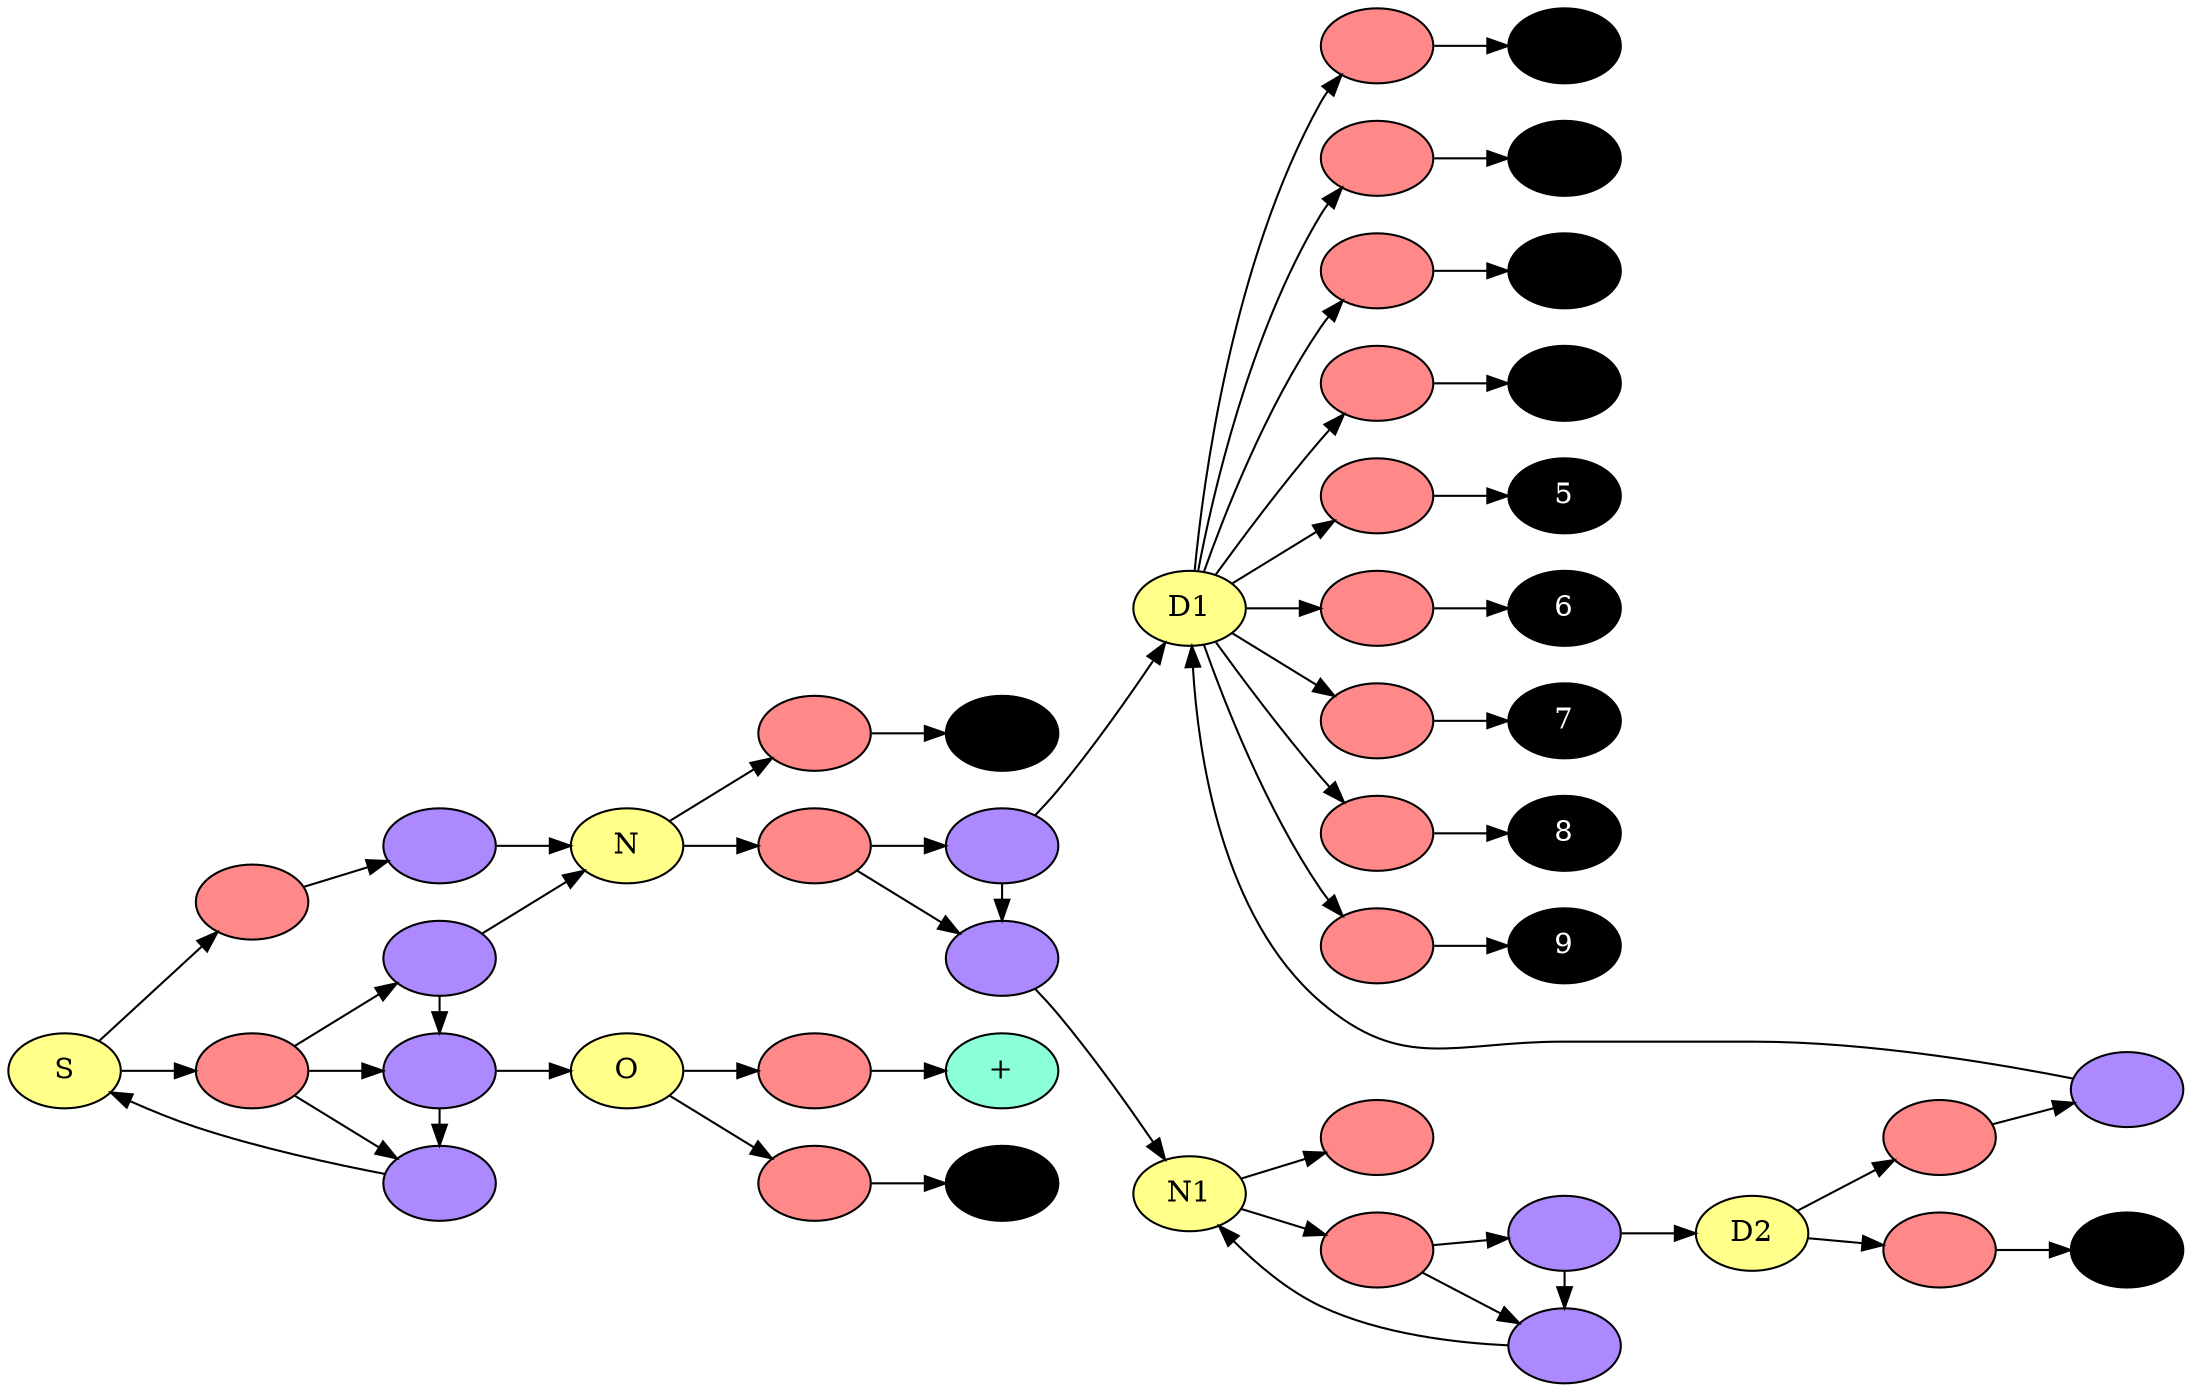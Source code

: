 digraph S {
  node[style=filled,fillcolor="#ffff89"]
  S
  O
  N
  D1
  N1
  D2

  node[label="",style=filled,fillcolor="#ff8989"]
  P1
  P2
  P3
  P4
  P5
  P6
  P7
  P8
  P9
  P10
  P11
  P12
  P13
  P14
  P15
  P16
  P17
  P18
  P19

  node[style=filled,fillcolor="#ac89ff"]
  F1
  F2
  F3
  F4
  F5
  F6
  F7
  F8
  F9
  
  node[label="0",fillcolor=".444 .46 !calc(10/12)"]
  "01"
  "02"
  node[label="\N"]
  "+"[fillcolor=".444 .46 1"]
  "-"[fillcolor=".444 .46 !calc(11/12)"]
  "1"[fillcolor=".444 .46 !calc(9/12)"]
  "2"[fillcolor=".444 .46 !calc(8/12)"]
  "3"[fillcolor=".444 .46 !calc(7/12)"]
  "4"[fillcolor=".444 .46 !calc(6/12)"]
  node[fontcolor=white]
  "5"[fillcolor=".444 .46 !calc(5/12)"]
  "6"[fillcolor=".444 .46 !calc(4/12)"]
  "7"[fillcolor=".444 .46 !calc(3/12)"]
  "8"[fillcolor=".444 .46 !calc(2/12)"]
  "9"[fillcolor=".444 .46 !calc(1/12)"]

  node[label="\N"]
  rankdir=LR
  S -> P1
  S -> P2
  P1 -> F1
  P2 -> F2
  P2 -> F3
  P2 -> F4
  F1 -> N
  F2 -> N
  F3 -> O
  F4 -> S
  F2 -> F3 -> F4
  {rank=same; F2 F3 F4}

  O -> P3
  O -> P4
  P3 -> "+"
  P4 -> "-"

  N -> P5
  N -> P6
  P5 -> "01"
  P6 -> F5
  P6 -> F6
  F5 -> D1
  F6 -> N1
  F5 -> F6
  {rank=same; F5 F6 }

  D1 -> P9
  D1 -> P10
  D1 -> P11
  D1 -> P12
  D1 -> P13
  D1 -> P14
  D1 -> P15
  D1 -> P16
  D1 -> P17
  P9 -> "1"
  P10 -> "2"
  P11 -> "3"
  P12 -> "4"
  P13 -> "5"
  P14 -> "6"
  P15 -> "7"
  P16 -> "8"
  P17 -> "9"

  N1 -> P18
  N1 -> P19
  P19 -> F8
  P19 -> F9
  F8 -> D2
  F9 -> N1
  F8 -> F9
  {rank=same; F8 F9}

  D2 -> P7
  D2 -> P8
  P7 -> "02"
  P8 -> F7
  F7 -> D1
  {rank=same; N1, D1 }
}